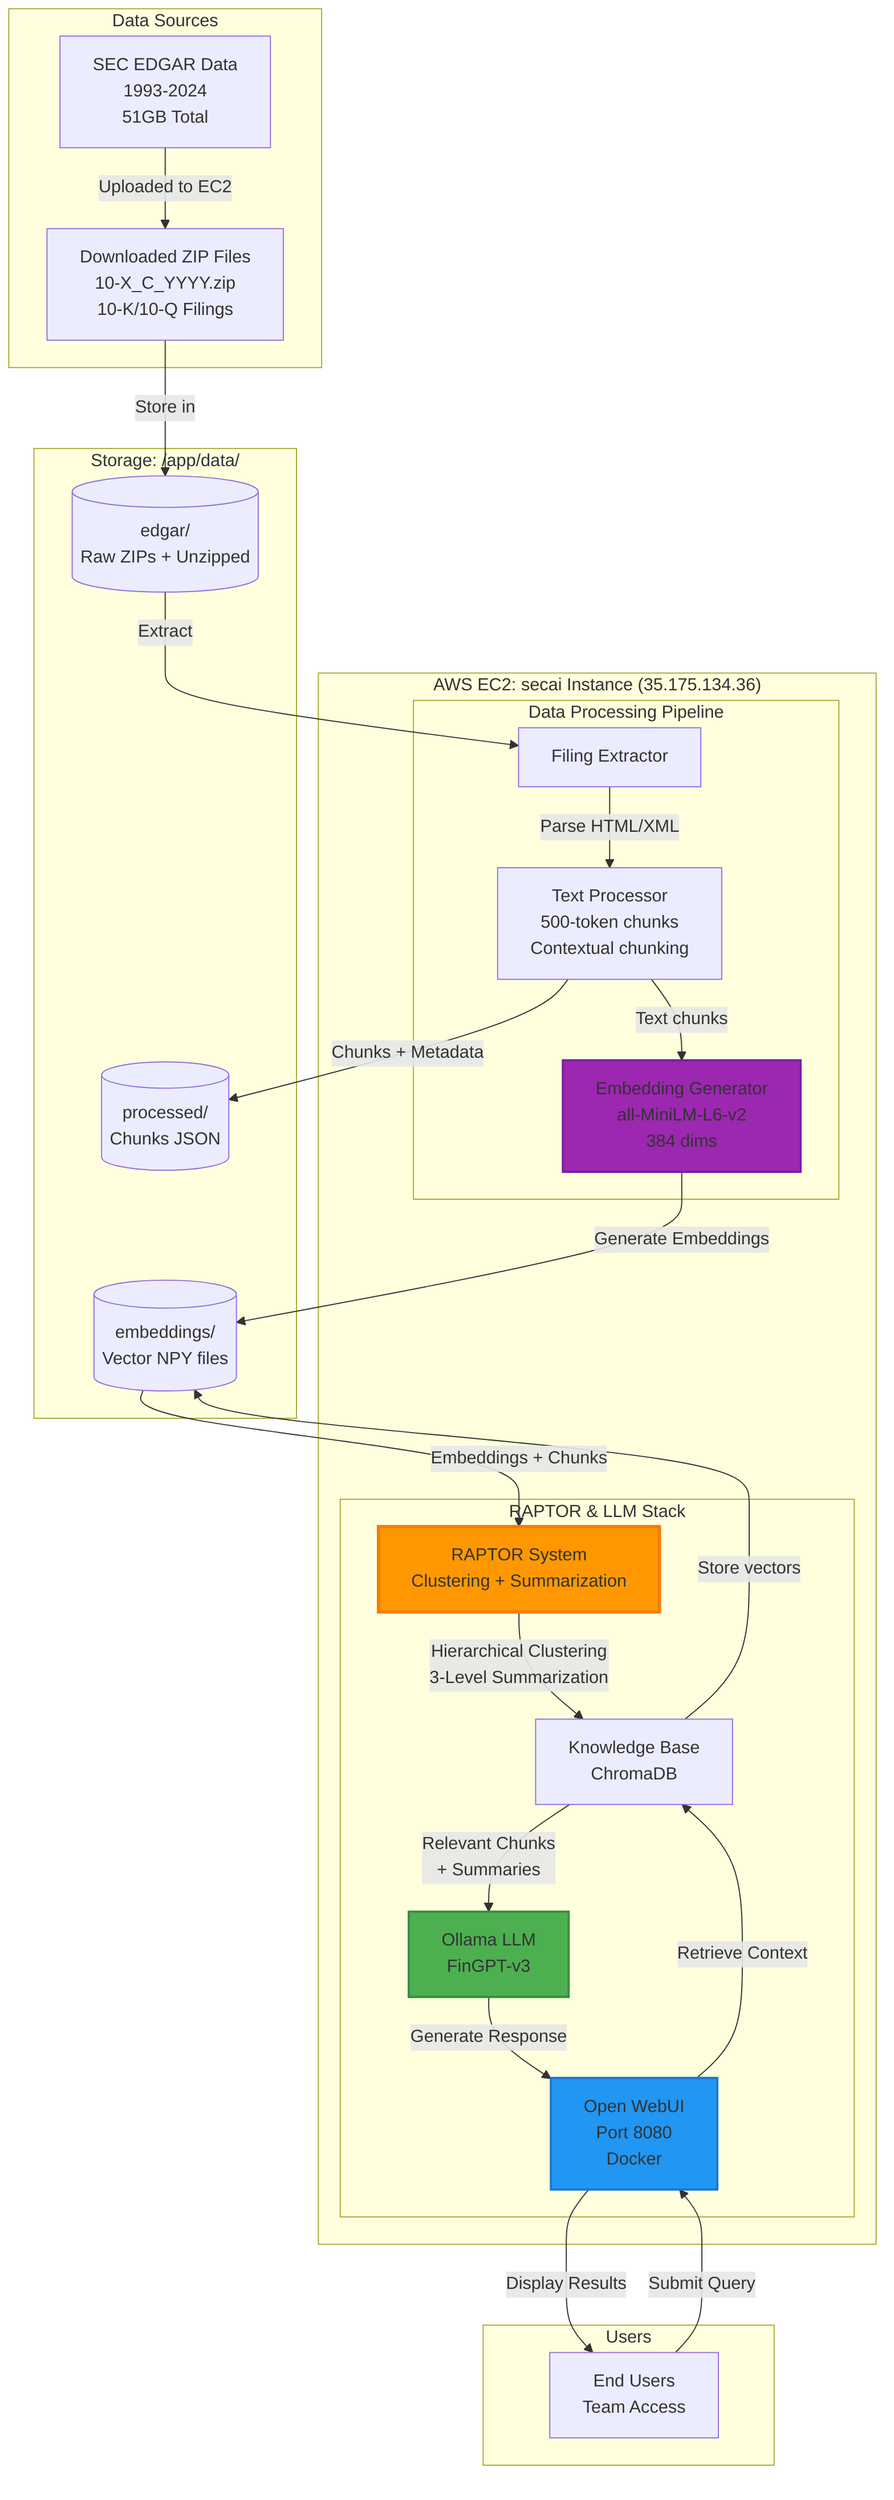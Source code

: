 graph TB
    subgraph "Data Sources"
        A[SEC EDGAR Data<br/>1993-2024<br/>51GB Total]
        B[Downloaded ZIP Files<br/>10-X_C_YYYY.zip<br/>10-K/10-Q Filings]
    end

    subgraph "AWS EC2: secai Instance (35.175.134.36)"
        subgraph "Data Processing Pipeline"
            C[Filing Extractor]
            D[Text Processor<br/>500-token chunks<br/>Contextual chunking]
            F[Embedding Generator<br/>all-MiniLM-L6-v2<br/>384 dims]
        end

        subgraph "RAPTOR & LLM Stack"
            E[RAPTOR System<br/>Clustering + Summarization]
            H[Ollama LLM<br/>FinGPT-v3]
            I[Open WebUI<br/>Port 8080<br/>Docker]
            G[Knowledge Base<br/>ChromaDB]
        end
    end

    subgraph "Storage: /app/data/"
        J[(edgar/<br/>Raw ZIPs + Unzipped)]
        K[(processed/<br/>Chunks JSON)]
        M[(embeddings/<br/>Vector NPY files)]
    end

    subgraph "Users"
        L[End Users<br/>Team Access]
    end

    A -->|Uploaded to EC2| B
    B -->|Store in| J
    J -->|Extract| C
    C -->|Parse HTML/XML| D
    D -->|Chunks + Metadata| K
    D -->|Text chunks| F
    F -->|Generate Embeddings| M
    M -->|Embeddings + Chunks| E
    E -->|Hierarchical Clustering<br/>3-Level Summarization| G
    G -->|Store vectors| M

    L -->|Submit Query| I
    I -->|Retrieve Context| G
    G -->|Relevant Chunks<br/>+ Summaries| H
    H -->|Generate Response| I
    I -->|Display Results| L

    style E fill:#ff9800,stroke:#f57c00,stroke-width:3px
    style H fill:#4caf50,stroke:#388e3c,stroke-width:2px
    style I fill:#2196f3,stroke:#1976d2,stroke-width:2px
    style F fill:#9c27b0,stroke:#7b1fa2,stroke-width:2px